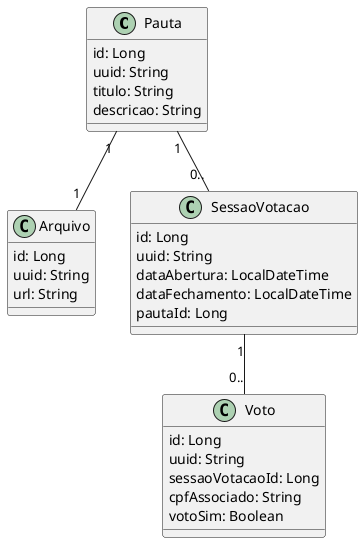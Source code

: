@startuml modelo

class Pauta {
  id: Long
  uuid: String
  titulo: String
  descricao: String
}

class Arquivo{
  id: Long
  uuid: String
  url: String
}

class SessaoVotacao {
  id: Long
  uuid: String
  dataAbertura: LocalDateTime
  dataFechamento: LocalDateTime
  pautaId: Long
}

class Voto {
  id: Long
  uuid: String
  sessaoVotacaoId: Long
  cpfAssociado: String
  votoSim: Boolean
}


Pauta "1" -- "1" Arquivo
Pauta "1" -- "0.." SessaoVotacao
SessaoVotacao "1" -- "0.." Voto

@enduml